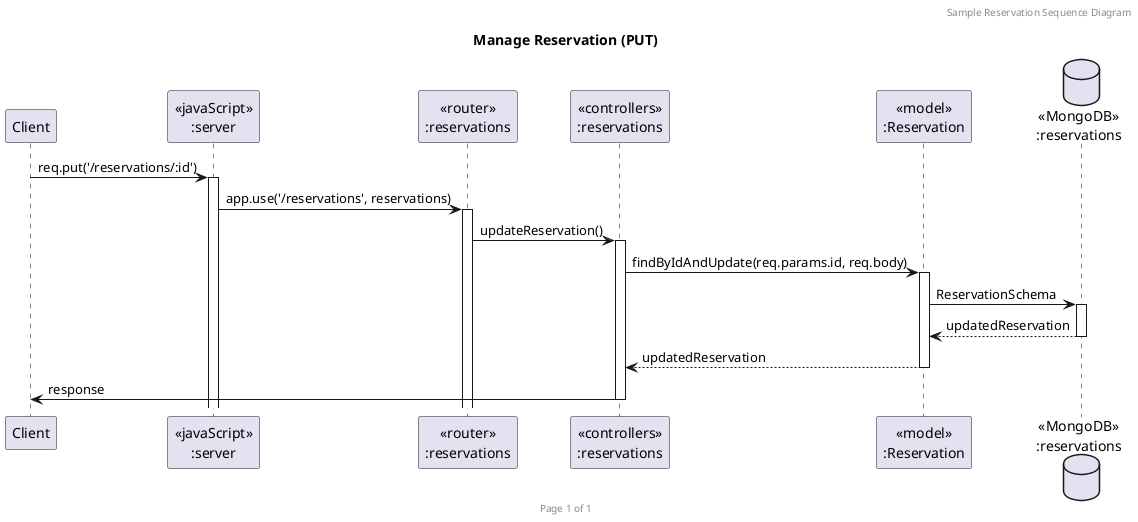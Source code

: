 @startuml Manage Reservation (PUT)

header Sample Reservation Sequence Diagram
footer Page %page% of %lastpage%
title "Manage Reservation (PUT)"

participant "Client" as client
participant "<<javaScript>>\n:server" as server
participant "<<router>>\n:reservations" as routerReservations
participant "<<controllers>>\n:reservations" as controllersReservations
participant "<<model>>\n:Reservation" as modelReservation
database "<<MongoDB>>\n:reservations" as ReservationsDatabase

client->server ++:req.put('/reservations/:id')
server->routerReservations ++:app.use('/reservations', reservations)
routerReservations -> controllersReservations ++:updateReservation()
controllersReservations->modelReservation ++:findByIdAndUpdate(req.params.id, req.body)
modelReservation ->ReservationsDatabase ++: ReservationSchema
ReservationsDatabase --> modelReservation --: updatedReservation
controllersReservations <-- modelReservation --:updatedReservation
controllersReservations->client --:response

@enduml
